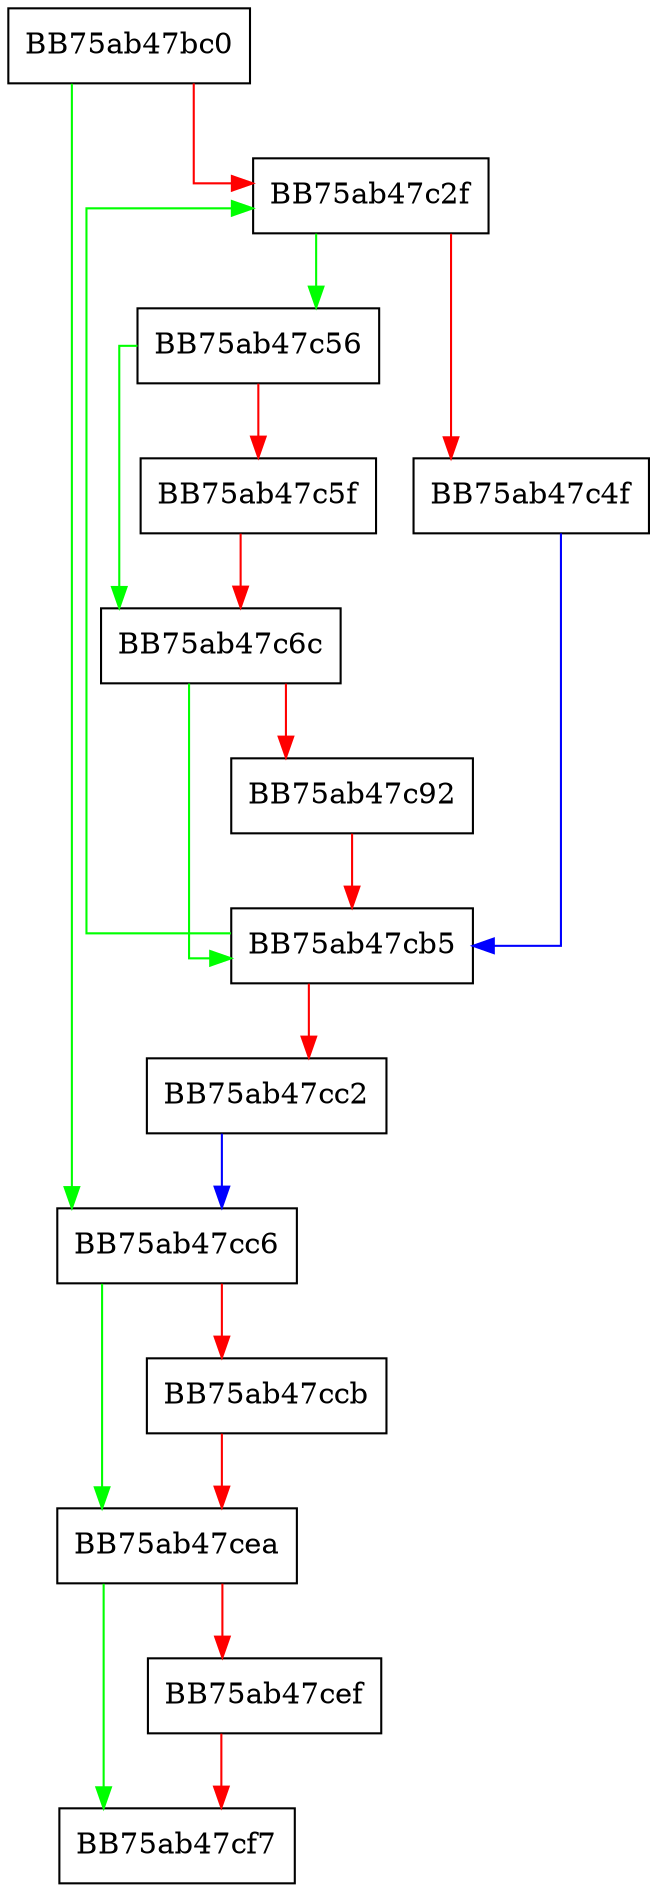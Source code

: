 digraph GetTokenizedPaths {
  node [shape="box"];
  graph [splines=ortho];
  BB75ab47bc0 -> BB75ab47cc6 [color="green"];
  BB75ab47bc0 -> BB75ab47c2f [color="red"];
  BB75ab47c2f -> BB75ab47c56 [color="green"];
  BB75ab47c2f -> BB75ab47c4f [color="red"];
  BB75ab47c4f -> BB75ab47cb5 [color="blue"];
  BB75ab47c56 -> BB75ab47c6c [color="green"];
  BB75ab47c56 -> BB75ab47c5f [color="red"];
  BB75ab47c5f -> BB75ab47c6c [color="red"];
  BB75ab47c6c -> BB75ab47cb5 [color="green"];
  BB75ab47c6c -> BB75ab47c92 [color="red"];
  BB75ab47c92 -> BB75ab47cb5 [color="red"];
  BB75ab47cb5 -> BB75ab47c2f [color="green"];
  BB75ab47cb5 -> BB75ab47cc2 [color="red"];
  BB75ab47cc2 -> BB75ab47cc6 [color="blue"];
  BB75ab47cc6 -> BB75ab47cea [color="green"];
  BB75ab47cc6 -> BB75ab47ccb [color="red"];
  BB75ab47ccb -> BB75ab47cea [color="red"];
  BB75ab47cea -> BB75ab47cf7 [color="green"];
  BB75ab47cea -> BB75ab47cef [color="red"];
  BB75ab47cef -> BB75ab47cf7 [color="red"];
}